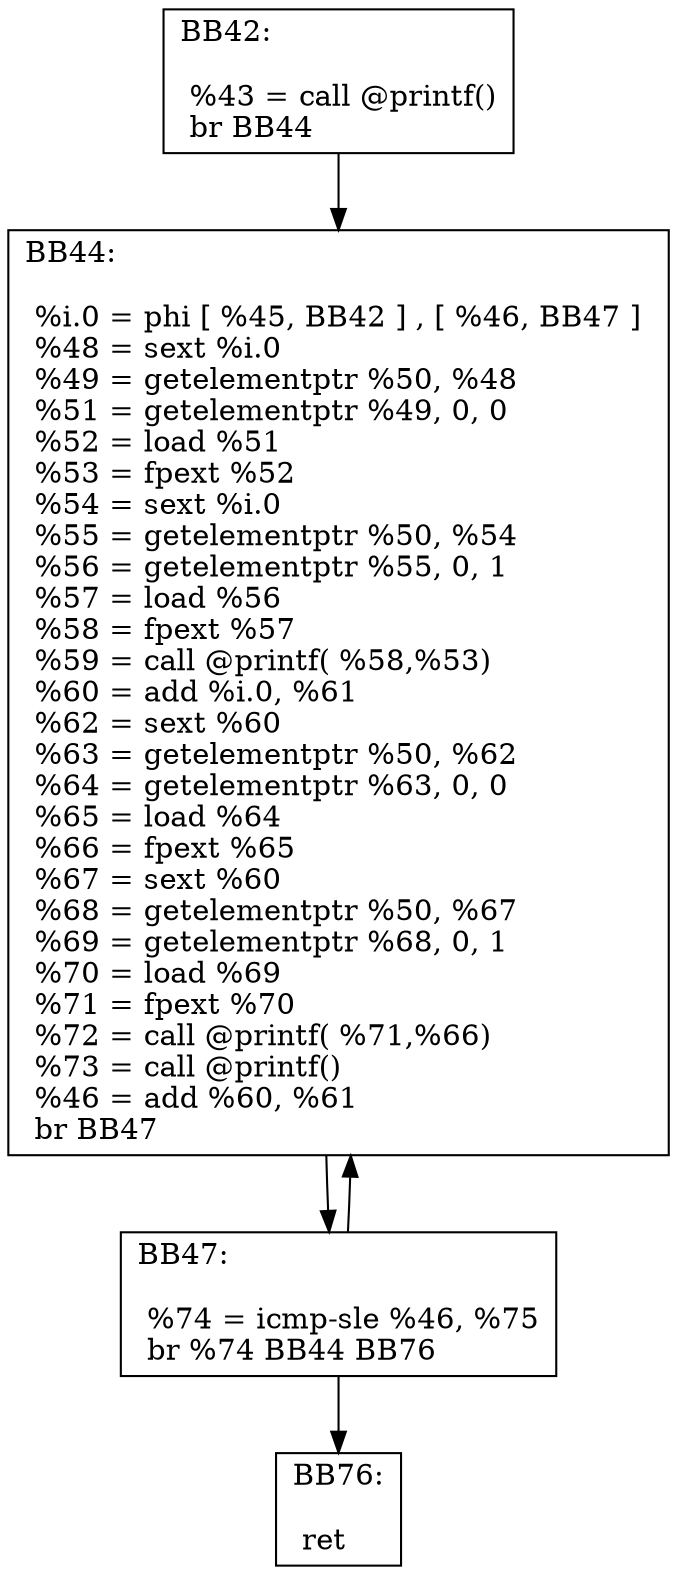 digraph "CFG for 'Printcomplex' function" {
BB42 [shape=record,
    label="{BB42:\l\l
             %43 = call @printf()\l
             br BB44\l
             }"];
BB42 -> BB44
BB44 [shape=record,
    label="{BB44:\l\l
             %i.0 = phi [ %45, BB42 ] , [ %46, BB47 ] \l
             %48 = sext %i.0\l
             %49 = getelementptr %50, %48\l
             %51 = getelementptr %49, 0, 0\l
             %52 = load %51\l
             %53 = fpext %52\l
             %54 = sext %i.0\l
             %55 = getelementptr %50, %54\l
             %56 = getelementptr %55, 0, 1\l
             %57 = load %56\l
             %58 = fpext %57\l
             %59 = call @printf( %58,%53)\l
             %60 = add %i.0, %61\l
             %62 = sext %60\l
             %63 = getelementptr %50, %62\l
             %64 = getelementptr %63, 0, 0\l
             %65 = load %64\l
             %66 = fpext %65\l
             %67 = sext %60\l
             %68 = getelementptr %50, %67\l
             %69 = getelementptr %68, 0, 1\l
             %70 = load %69\l
             %71 = fpext %70\l
             %72 = call @printf( %71,%66)\l
             %73 = call @printf()\l
             %46 = add %60, %61\l
             br BB47\l
             }"];
BB44 -> BB47
BB47 [shape=record,
    label="{BB47:\l\l
             %74 = icmp-sle %46, %75\l
             br %74 BB44 BB76\l
             }"];
BB47 -> BB44
BB47 -> BB76
BB76 [shape=record,
    label="{BB76:\l\l
             ret\l
             }"];
}